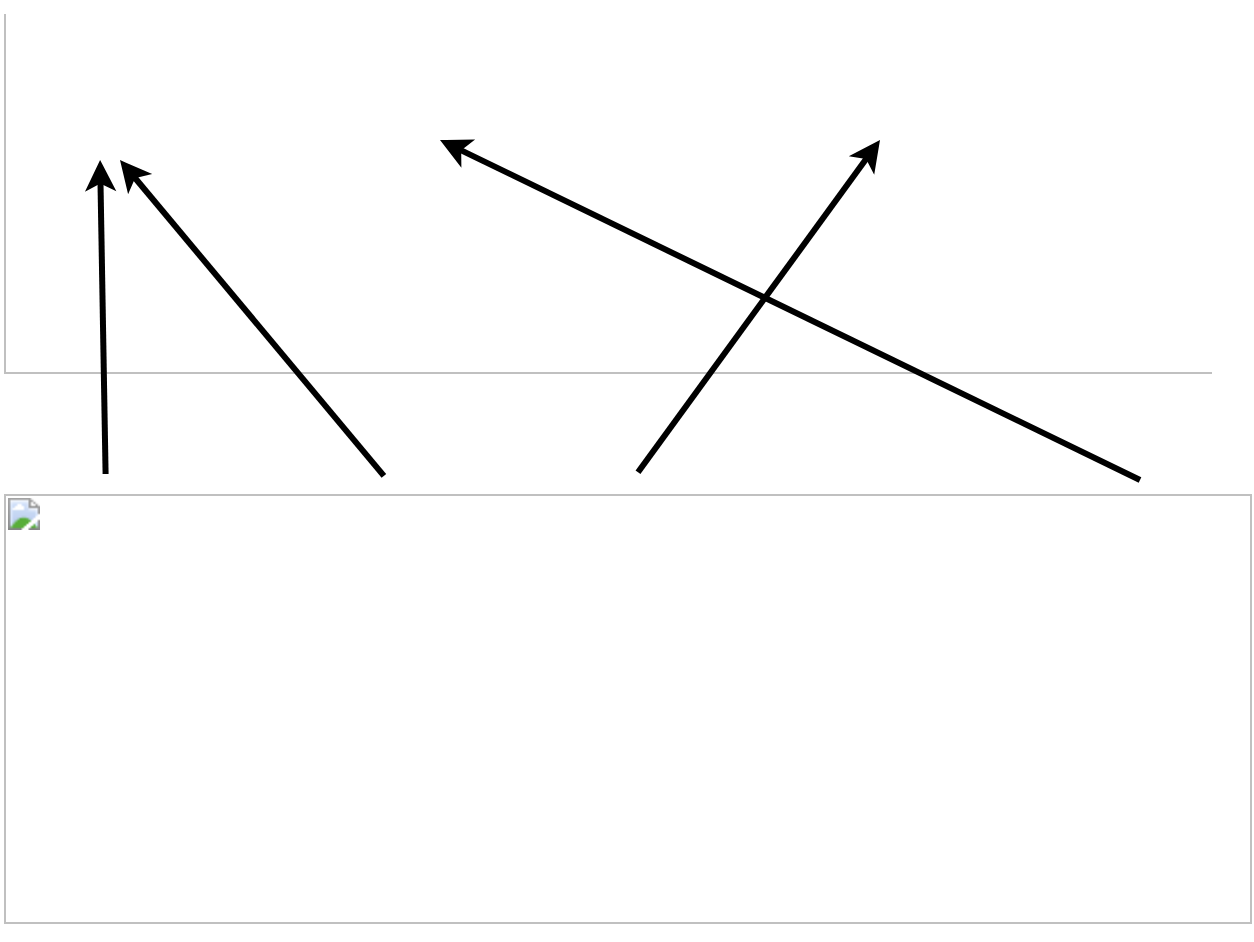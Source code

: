 <mxfile version="15.5.9" type="device"><diagram id="zgiz3E9CqI8G0G1Ea2Tx" name="Page-1"><mxGraphModel dx="868" dy="425" grid="1" gridSize="10" guides="1" tooltips="1" connect="1" arrows="1" fold="1" page="1" pageScale="1" pageWidth="827" pageHeight="1169" math="0" shadow="0"><root><mxCell id="0"/><mxCell id="1" parent="0"/><mxCell id="S3f5wJMjVWqH5EalsJJt-1" value="&lt;b style=&quot;font-weight: normal&quot; id=&quot;docs-internal-guid-eea33278-7fff-5365-5193-6dd33e57939d&quot;&gt;&lt;span style=&quot;font-size: 12pt; font-family: sarabun, sans-serif; color: rgb(0, 0, 0); background-color: transparent; font-weight: 400; font-style: normal; font-variant: normal; text-decoration: none; vertical-align: baseline;&quot;&gt;&lt;span style=&quot;border: none ; display: inline-block ; overflow: hidden ; width: 604px ; height: 180px&quot;&gt;&lt;img src=&quot;https://lh3.googleusercontent.com/MkJXV0e0e9SukXtqGkl-60a8DlQZsuKIoUNc2xJIFJNulVTVbHwKYx6rst2Vo0YPBGg22eq0o1rohjjFEUwyZc2lgpC_YnXm24Fsl-MdNtW_uyE7z9123uP8CRfpSMEs58CIRpyR&quot; width=&quot;736.125&quot; height=&quot;427.5&quot; style=&quot;margin-left: 0px ; margin-top: -247.5px&quot;&gt;&lt;/span&gt;&lt;/span&gt;&lt;/b&gt;" style="text;whiteSpace=wrap;html=1;" vertex="1" parent="1"><mxGeometry x="40" y="40" width="550" height="200" as="geometry"/></mxCell><mxCell id="S3f5wJMjVWqH5EalsJJt-2" value="&lt;b style=&quot;font-weight: normal&quot; id=&quot;docs-internal-guid-e8594b1f-7fff-cad0-fac7-90537f911ea6&quot;&gt;&lt;span style=&quot;font-size: 12pt; font-family: sarabun, sans-serif; color: rgb(0, 0, 0); background-color: transparent; font-weight: 400; font-style: normal; font-variant: normal; text-decoration: none; vertical-align: baseline;&quot;&gt;&lt;span style=&quot;border: none ; display: inline-block ; overflow: hidden ; width: 624px ; height: 215px&quot;&gt;&lt;img src=&quot;https://lh3.googleusercontent.com/_zlXh8dZD8QgW03tGedpQLUA08qRGhFz6kat-qy3yz2eO1jlxWf-l_oRUSoCaxSLs9ChUKQkNwiPBj6LRtttXrzfXZ6eUMlJUvt9vA6y00q0CCD2BPaKG_IdljjTHAgZauFeiVlh&quot; width=&quot;624&quot; height=&quot;215&quot; style=&quot;margin-left: 0px ; margin-top: 0px&quot;&gt;&lt;/span&gt;&lt;/span&gt;&lt;/b&gt;" style="text;whiteSpace=wrap;html=1;" vertex="1" parent="1"><mxGeometry x="40" y="280" width="550" height="230" as="geometry"/></mxCell><mxCell id="S3f5wJMjVWqH5EalsJJt-3" value="" style="endArrow=classic;html=1;rounded=0;strokeWidth=3;exitX=0.096;exitY=-0.013;exitDx=0;exitDy=0;exitPerimeter=0;entryX=0.091;entryY=0.4;entryDx=0;entryDy=0;entryPerimeter=0;" edge="1" parent="1" source="S3f5wJMjVWqH5EalsJJt-2" target="S3f5wJMjVWqH5EalsJJt-1"><mxGeometry width="50" height="50" relative="1" as="geometry"><mxPoint x="370" y="250" as="sourcePoint"/><mxPoint x="420" y="200" as="targetPoint"/></mxGeometry></mxCell><mxCell id="S3f5wJMjVWqH5EalsJJt-4" value="" style="endArrow=classic;html=1;rounded=0;strokeWidth=3;exitX=0.349;exitY=-0.009;exitDx=0;exitDy=0;exitPerimeter=0;" edge="1" parent="1" source="S3f5wJMjVWqH5EalsJJt-2"><mxGeometry width="50" height="50" relative="1" as="geometry"><mxPoint x="102.8" y="287.01" as="sourcePoint"/><mxPoint x="100" y="120" as="targetPoint"/></mxGeometry></mxCell><mxCell id="S3f5wJMjVWqH5EalsJJt-5" value="" style="endArrow=classic;html=1;rounded=0;strokeWidth=3;exitX=0.58;exitY=-0.017;exitDx=0;exitDy=0;exitPerimeter=0;entryX=0.8;entryY=0.35;entryDx=0;entryDy=0;entryPerimeter=0;" edge="1" parent="1" source="S3f5wJMjVWqH5EalsJJt-2" target="S3f5wJMjVWqH5EalsJJt-1"><mxGeometry width="50" height="50" relative="1" as="geometry"><mxPoint x="241.95" y="287.93" as="sourcePoint"/><mxPoint x="110" y="130" as="targetPoint"/></mxGeometry></mxCell><mxCell id="S3f5wJMjVWqH5EalsJJt-6" value="" style="endArrow=classic;html=1;rounded=0;strokeWidth=3;entryX=0.4;entryY=0.35;entryDx=0;entryDy=0;entryPerimeter=0;" edge="1" parent="1" target="S3f5wJMjVWqH5EalsJJt-1"><mxGeometry width="50" height="50" relative="1" as="geometry"><mxPoint x="610" y="280" as="sourcePoint"/><mxPoint x="120" y="140" as="targetPoint"/></mxGeometry></mxCell></root></mxGraphModel></diagram></mxfile>